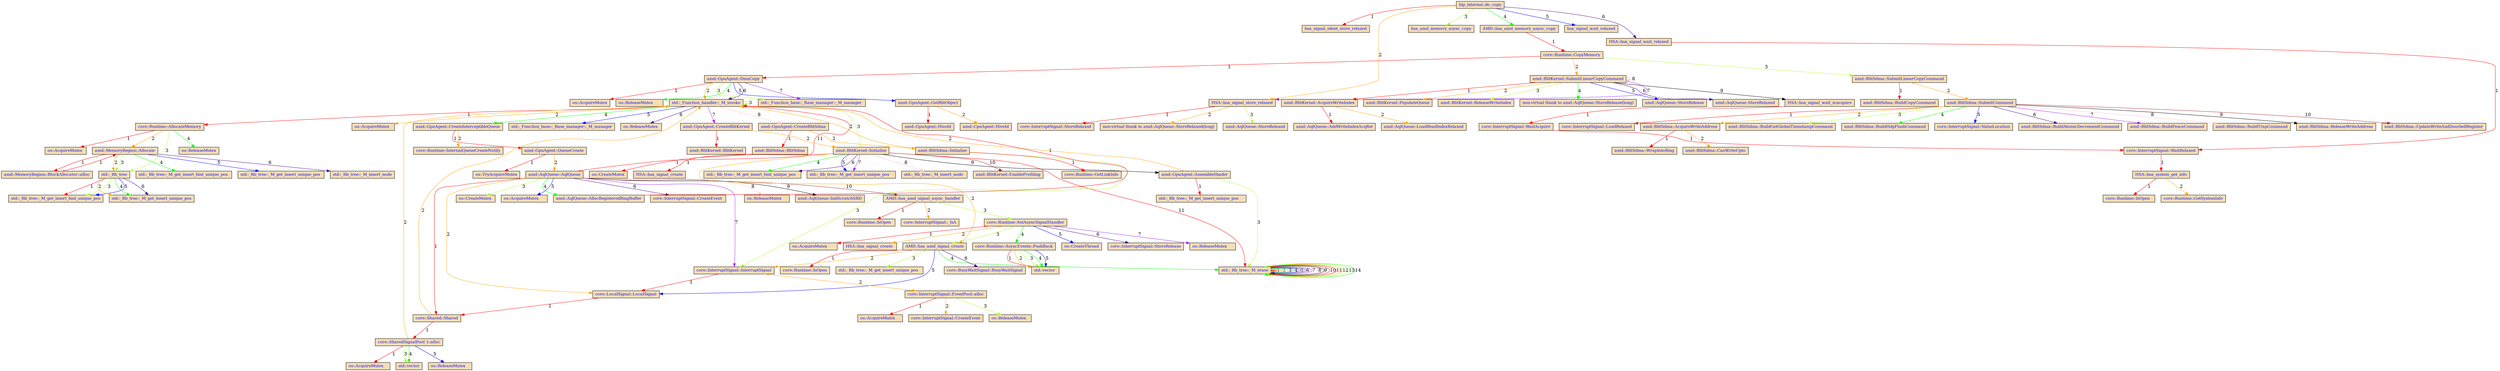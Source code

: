 digraph G{
rankdir=TB;
size="1920,1080"
node [fontsize=12,fontcolor=blue,style=filled,fillcolor=Wheat,shape=box height=.3 ordering=out];
"hip_internal::do_copy" -> "hsa_signal_silent_store_relaxed" [label=1,color=red]
"hip_internal::do_copy" -> "HSA::hsa_signal_store_relaxed" [label=2,color=orange]
"HSA::hsa_signal_store_relaxed" -> "core::InterruptSignal::StoreRelaxed" [label=1,color=red]
"HSA::hsa_signal_store_relaxed" -> "non-virtual thunk to amd::AqlQueue::StoreRelaxed(long)" [label=2,color=orange]
"HSA::hsa_signal_store_relaxed" -> "amd::AqlQueue::StoreRelaxed" [label=3,color=greenyellow]
"hip_internal::do_copy" -> "hsa_amd_memory_async_copy" [label=3,color=greenyellow]
"hip_internal::do_copy" -> "AMD::hsa_amd_memory_async_copy" [label=4,color=green]
"AMD::hsa_amd_memory_async_copy" -> "core::Runtime::CopyMemory" [label=1,color=red]
"core::Runtime::CopyMemory" -> "amd::GpuAgent::DmaCopy" [label=1,color=red]
"amd::GpuAgent::DmaCopy" -> "os::AcquireMutex" [label=1,color=red]
"amd::GpuAgent::DmaCopy" -> "std::_Function_handler::_M_invoke" [label=2,color=orange]
"std::_Function_handler::_M_invoke" -> "core::Runtime::AllocateMemory" [label=1,color=red]
"core::Runtime::AllocateMemory" -> "os::AcquireMutex " [label=1,color=red]
"core::Runtime::AllocateMemory" -> "amd::MemoryRegion::Allocate" [label=2,color=orange]
"amd::MemoryRegion::Allocate" -> "amd::MemoryRegion::BlockAllocator::alloc" [label=1,color=red]
"amd::MemoryRegion::BlockAllocator::alloc" -> "amd::MemoryRegion::Allocate" [label=1,color=red]
"amd::MemoryRegion::Allocate" -> "std::_Rb_tree" [label=2,color=orange]
"std::_Rb_tree" -> "std::_Rb_tree::_M_get_insert_hint_unique_pos" [label=1,color=red]
"std::_Rb_tree" -> "std::_Rb_tree::_M_get_insert_unique_pos" [label=2,color=orange]
"std::_Rb_tree" -> "std::_Rb_tree::_M_get_insert_hint_unique_pos" [label=3,color=greenyellow]
"std::_Rb_tree" -> "std::_Rb_tree::_M_get_insert_unique_pos" [label=4,color=green]
"std::_Rb_tree" -> "std::_Rb_tree::_M_get_insert_hint_unique_pos" [label=5,color=blue]
"std::_Rb_tree" -> "std::_Rb_tree::_M_get_insert_unique_pos" [label=6,color=indigo]
"amd::MemoryRegion::Allocate" -> "std::_Rb_tree" [label=3,color=greenyellow]
"amd::MemoryRegion::Allocate" -> "std::_Rb_tree::_M_get_insert_hint_unique_pos " [label=4,color=green]
"amd::MemoryRegion::Allocate" -> "std::_Rb_tree::_M_get_insert_unique_pos " [label=5,color=blue]
"amd::MemoryRegion::Allocate" -> "std::_Rb_tree::_M_insert_node" [label=6,color=indigo]
"core::Runtime::AllocateMemory" -> "std::_Rb_tree" [label=3,color=greenyellow]
"core::Runtime::AllocateMemory" -> "os::ReleaseMutex" [label=4,color=green]
"std::_Function_handler::_M_invoke" -> "os::AcquireMutex  " [label=2,color=orange]
"std::_Function_handler::_M_invoke" -> "std::_Function_handler::_M_invoke" [label=3,color=greenyellow]
"std::_Function_handler::_M_invoke" -> "amd::GpuAgent::CreateInterceptibleQueue" [label=4,color=green]
"amd::GpuAgent::CreateInterceptibleQueue" -> "amd::GpuAgent::QueueCreate" [label=1,color=red]
"amd::GpuAgent::QueueCreate" -> "os::TryAcquireMutex" [label=1,color=red]
"amd::GpuAgent::QueueCreate" -> "amd::AqlQueue::AqlQueue" [label=2,color=orange]
"amd::AqlQueue::AqlQueue" -> "core::Shared::Shared" [label=1,color=red]
"core::Shared::Shared" -> "core::SharedSignalPool_t::alloc" [label=1,color=red]
"core::SharedSignalPool_t::alloc" -> "os::AcquireMutex   " [label=1,color=red]
"core::SharedSignalPool_t::alloc" -> "std::_Function_handler::_M_invoke" [label=2,color=orange]
"std::_Function_handler::_M_invoke" -> "std::_Function_base::_Base_manager::_M_manager" [label=5,color=blue]
"std::_Function_handler::_M_invoke" -> "os::ReleaseMutex " [label=6,color=indigo]
"std::_Function_handler::_M_invoke" -> "amd::GpuAgent::CreateBlitKernel" [label=7,color=purple]
"amd::GpuAgent::CreateBlitKernel" -> "amd::BlitKernel::BlitKernel" [label=1,color=red]
"amd::GpuAgent::CreateBlitKernel" -> "amd::BlitKernel::Initialize" [label=2,color=orange]
"amd::BlitKernel::Initialize" -> "HSA::hsa_signal_create" [label=1,color=red]
"amd::BlitKernel::Initialize" -> "AMD::hsa_amd_signal_create" [label=2,color=orange]
"AMD::hsa_amd_signal_create" -> "core::Runtime::IsOpen" [label=1,color=red]
"AMD::hsa_amd_signal_create" -> "core::InterruptSignal::InterruptSignal" [label=2,color=orange]
"core::InterruptSignal::InterruptSignal" -> "core::LocalSignal::LocalSignal" [label=1,color=red]
"core::LocalSignal::LocalSignal" -> "core::Shared::Shared" [label=1,color=red]
"core::Shared::Shared" -> "std::_Function_handler::_M_invoke" [label=2,color=orange]
"std::_Function_handler::_M_invoke" -> "amd::GpuAgent::CreateBlitSdma" [label=8,color=pink]
"amd::GpuAgent::CreateBlitSdma" -> "amd::BlitSdma::BlitSdma" [label=1,color=red]
"amd::BlitSdma::BlitSdma" -> "os::CreateMutex" [label=1,color=red]
"amd::GpuAgent::CreateBlitSdma" -> "amd::BlitSdma::Initialize" [label=2,color=orange]
"amd::BlitSdma::Initialize" -> "core::Runtime::GetLinkInfo" [label=1,color=red]
"amd::BlitSdma::Initialize" -> "std::_Function_handler::_M_invoke" [label=2,color=orange]
"amd::BlitSdma::Initialize" -> "core::InterruptSignal::InterruptSignal" [label=3,color=greenyellow]
"core::InterruptSignal::InterruptSignal" -> "core::InterruptSignal::EventPool::alloc" [label=2,color=orange]
"core::InterruptSignal::EventPool::alloc" -> "os::AcquireMutex    " [label=1,color=red]
"core::InterruptSignal::EventPool::alloc" -> "core::InterruptSignal::CreateEvent" [label=2,color=orange]
"core::InterruptSignal::EventPool::alloc" -> "os::ReleaseMutex  " [label=3,color=greenyellow]
"AMD::hsa_amd_signal_create" -> "std::_Rb_tree::_M_get_insert_unique_pos  " [label=3,color=greenyellow]
"AMD::hsa_amd_signal_create" -> "std::_Rb_tree::_M_erase" [label=4,color=green]
"std::_Rb_tree::_M_erase" -> "std::_Rb_tree::_M_erase" [label=1,color=red]
"std::_Rb_tree::_M_erase" -> "std::_Rb_tree::_M_erase" [label=2,color=orange]
"std::_Rb_tree::_M_erase" -> "std::_Rb_tree::_M_erase" [label=3,color=greenyellow]
"std::_Rb_tree::_M_erase" -> "std::_Rb_tree::_M_erase" [label=4,color=green]
"std::_Rb_tree::_M_erase" -> "std::_Rb_tree::_M_erase" [label=5,color=blue]
"std::_Rb_tree::_M_erase" -> "std::_Rb_tree::_M_erase" [label=6,color=indigo]
"std::_Rb_tree::_M_erase" -> "std::_Rb_tree::_M_erase" [label=7,color=purple]
"std::_Rb_tree::_M_erase" -> "std::_Rb_tree::_M_erase" [label=8,color=pink]
"std::_Rb_tree::_M_erase" -> "std::_Rb_tree::_M_erase" [label=9,color=black]
"std::_Rb_tree::_M_erase" -> "std::_Rb_tree::_M_erase" [label=10,color=brown]
"std::_Rb_tree::_M_erase" -> "std::_Rb_tree::_M_erase" [label=11,color=red]
"std::_Rb_tree::_M_erase" -> "std::_Rb_tree::_M_erase" [label=12,color=orange]
"std::_Rb_tree::_M_erase" -> "std::_Rb_tree::_M_erase" [label=13,color=greenyellow]
"std::_Rb_tree::_M_erase" -> "std::_Rb_tree::_M_erase" [label=14,color=green]
"AMD::hsa_amd_signal_create" -> "core::LocalSignal::LocalSignal" [label=5,color=blue]
"AMD::hsa_amd_signal_create" -> "core::BusyWaitSignal::BusyWaitSignal" [label=6,color=indigo]
"amd::BlitKernel::Initialize" -> "std::_Function_handler::_M_invoke" [label=3,color=greenyellow]
"amd::BlitKernel::Initialize" -> "std::_Rb_tree::_M_get_insert_hint_unique_pos  " [label=4,color=green]
"amd::BlitKernel::Initialize" -> "std::_Rb_tree::_M_get_insert_unique_pos   " [label=5,color=blue]
"amd::BlitKernel::Initialize" -> "std::_Rb_tree::_M_get_insert_hint_unique_pos  " [label=6,color=indigo]
"amd::BlitKernel::Initialize" -> "std::_Rb_tree::_M_get_insert_unique_pos   " [label=7,color=purple]
"amd::BlitKernel::Initialize" -> "std::_Rb_tree::_M_insert_node " [label=8,color=pink]
"amd::BlitKernel::Initialize" -> "amd::GpuAgent::AssembleShader" [label=9,color=black]
"amd::GpuAgent::AssembleShader" -> "std::_Rb_tree::_M_get_insert_unique_pos    " [label=1,color=red]
"amd::GpuAgent::AssembleShader" -> "std::_Function_handler::_M_invoke" [label=2,color=orange]
"amd::GpuAgent::AssembleShader" -> "std::_Rb_tree::_M_erase" [label=3,color=greenyellow]
"amd::BlitKernel::Initialize" -> "amd::BlitKernel::EnableProfiling" [label=10,color=brown]
"amd::BlitKernel::Initialize" -> "std::_Rb_tree::_M_erase" [label=11,color=red]
"core::SharedSignalPool_t::alloc" -> "std::vector" [label=3,color=greenyellow]
"core::SharedSignalPool_t::alloc" -> "std::vector" [label=4,color=green]
"core::SharedSignalPool_t::alloc" -> "os::ReleaseMutex   " [label=5,color=blue]
"amd::AqlQueue::AqlQueue" -> "core::LocalSignal::LocalSignal" [label=2,color=orange]
"amd::AqlQueue::AqlQueue" -> "os::CreateMutex " [label=3,color=greenyellow]
"amd::AqlQueue::AqlQueue" -> "amd::AqlQueue::AllocRegisteredRingBuffer" [label=4,color=green]
"amd::AqlQueue::AllocRegisteredRingBuffer" -> "std::_Function_handler::_M_invoke" [label=1,color=red]
"amd::AqlQueue::AqlQueue" -> "os::AcquireMutex     " [label=5,color=blue]
"amd::AqlQueue::AqlQueue" -> "core::InterruptSignal::CreateEvent " [label=6,color=indigo]
"amd::AqlQueue::AqlQueue" -> "core::InterruptSignal::InterruptSignal" [label=7,color=purple]
"amd::AqlQueue::AqlQueue" -> "os::ReleaseMutex    " [label=8,color=pink]
"amd::AqlQueue::AqlQueue" -> "amd::AqlQueue::InitScratchSRD" [label=9,color=black]
"amd::AqlQueue::AqlQueue" -> "AMD::hsa_amd_signal_async_handler" [label=10,color=brown]
"AMD::hsa_amd_signal_async_handler" -> "core::Runtime::IsOpen " [label=1,color=red]
"AMD::hsa_amd_signal_async_handler" -> "core::InterruptSignal::_IsA" [label=2,color=orange]
"AMD::hsa_amd_signal_async_handler" -> "core::Runtime::SetAsyncSignalHandler" [label=3,color=greenyellow]
"core::Runtime::SetAsyncSignalHandler" -> "os::AcquireMutex      " [label=1,color=red]
"core::Runtime::SetAsyncSignalHandler" -> "HSA::hsa_signal_create " [label=2,color=orange]
"core::Runtime::SetAsyncSignalHandler" -> "AMD::hsa_amd_signal_create" [label=3,color=greenyellow]
"core::Runtime::SetAsyncSignalHandler" -> "core::Runtime::AsyncEvents::PushBack" [label=4,color=green]
"core::Runtime::AsyncEvents::PushBack" -> "std::vector " [label=1,color=red]
"core::Runtime::AsyncEvents::PushBack" -> "std::vector " [label=2,color=orange]
"core::Runtime::AsyncEvents::PushBack" -> "std::vector " [label=3,color=greenyellow]
"core::Runtime::AsyncEvents::PushBack" -> "std::vector " [label=4,color=green]
"core::Runtime::AsyncEvents::PushBack" -> "std::vector " [label=5,color=blue]
"core::Runtime::SetAsyncSignalHandler" -> "os::CreateThread" [label=5,color=blue]
"core::Runtime::SetAsyncSignalHandler" -> "core::InterruptSignal::StoreRelease" [label=6,color=indigo]
"core::Runtime::SetAsyncSignalHandler" -> "os::ReleaseMutex     " [label=7,color=purple]
"amd::AqlQueue::AqlQueue" -> "std::_Function_handler::_M_invoke" [label=11,color=red]
"amd::GpuAgent::CreateInterceptibleQueue" -> "core::Runtime::InternalQueueCreateNotify" [label=2,color=orange]
"amd::GpuAgent::DmaCopy" -> "std::_Function_base::_Base_manager::_M_manager " [label=3,color=greenyellow]
"amd::GpuAgent::DmaCopy" -> "os::ReleaseMutex      " [label=4,color=green]
"amd::GpuAgent::DmaCopy" -> "amd::GpuAgent::GetBlitObject" [label=5,color=blue]
"amd::GpuAgent::GetBlitObject" -> "amd::GpuAgent::HiveId" [label=1,color=red]
"amd::GpuAgent::GetBlitObject" -> "amd::CpuAgent::HiveId" [label=2,color=orange]
"amd::GpuAgent::DmaCopy" -> "std::_Function_handler::_M_invoke" [label=6,color=indigo]
"amd::GpuAgent::DmaCopy" -> "std::_Function_base::_Base_manager::_M_manager " [label=7,color=purple]
"core::Runtime::CopyMemory" -> "amd::BlitKernel::SubmitLinearCopyCommand" [label=2,color=orange]
"amd::BlitKernel::SubmitLinearCopyCommand" -> "amd::BlitKernel::AcquireWriteIndex" [label=1,color=red]
"amd::BlitKernel::AcquireWriteIndex" -> "amd::AqlQueue::AddWriteIndexAcqRel" [label=1,color=red]
"amd::BlitKernel::AcquireWriteIndex" -> "amd::AqlQueue::LoadReadIndexRelaxed" [label=2,color=orange]
"amd::BlitKernel::SubmitLinearCopyCommand" -> "amd::BlitKernel::PopulateQueue" [label=2,color=orange]
"amd::BlitKernel::SubmitLinearCopyCommand" -> "amd::BlitKernel::ReleaseWriteIndex" [label=3,color=greenyellow]
"amd::BlitKernel::SubmitLinearCopyCommand" -> "non-virtual thunk to amd::AqlQueue::StoreRelease(long)" [label=4,color=green]
"amd::BlitKernel::SubmitLinearCopyCommand" -> "amd::AqlQueue::StoreRelease" [label=5,color=blue]
"amd::BlitKernel::SubmitLinearCopyCommand" -> "amd::AqlQueue::StoreRelaxed " [label=6,color=indigo]
"amd::BlitKernel::SubmitLinearCopyCommand" -> "HSA::hsa_signal_store_relaxed" [label=7,color=purple]
"amd::BlitKernel::SubmitLinearCopyCommand" -> "amd::BlitKernel::SubmitLinearCopyCommand" [label=8,color=pink]
"amd::BlitKernel::SubmitLinearCopyCommand" -> "HSA::hsa_signal_wait_scacquire" [label=9,color=black]
"HSA::hsa_signal_wait_scacquire" -> "core::InterruptSignal::WaitAcquire" [label=1,color=red]
"core::InterruptSignal::WaitAcquire" -> "core::InterruptSignal::WaitRelaxed" [label=1,color=red]
"core::InterruptSignal::WaitRelaxed" -> "HSA::hsa_system_get_info" [label=1,color=red]
"HSA::hsa_system_get_info" -> "core::Runtime::IsOpen  " [label=1,color=red]
"HSA::hsa_system_get_info" -> "core::Runtime::GetSystemInfo" [label=2,color=orange]
"core::Runtime::CopyMemory" -> "amd::BlitSdma::SubmitLinearCopyCommand" [label=3,color=greenyellow]
"amd::BlitSdma::SubmitLinearCopyCommand" -> "amd::BlitSdma::BuildCopyCommand" [label=1,color=red]
"amd::BlitSdma::SubmitLinearCopyCommand" -> "amd::BlitSdma::SubmitCommand" [label=2,color=orange]
"amd::BlitSdma::SubmitCommand" -> "core::InterruptSignal::LoadRelaxed" [label=1,color=red]
"amd::BlitSdma::SubmitCommand" -> "amd::BlitSdma::AcquireWriteAddress" [label=2,color=orange]
"amd::BlitSdma::AcquireWriteAddress" -> "amd::BlitSdma::WrapIntoRing" [label=1,color=red]
"amd::BlitSdma::AcquireWriteAddress" -> "amd::BlitSdma::CanWriteUpto" [label=2,color=orange]
"amd::BlitSdma::SubmitCommand" -> "amd::BlitSdma::BuildGetGlobalTimestampCommand" [label=3,color=greenyellow]
"amd::BlitSdma::SubmitCommand" -> "amd::BlitSdma::BuildHdpFlushCommand" [label=4,color=green]
"amd::BlitSdma::SubmitCommand" -> "core::InterruptSignal::ValueLocation" [label=5,color=blue]
"amd::BlitSdma::SubmitCommand" -> "amd::BlitSdma::BuildAtomicDecrementCommand" [label=6,color=indigo]
"amd::BlitSdma::SubmitCommand" -> "amd::BlitSdma::BuildFenceCommand" [label=7,color=purple]
"amd::BlitSdma::SubmitCommand" -> "amd::BlitSdma::BuildTrapCommand" [label=8,color=pink]
"amd::BlitSdma::SubmitCommand" -> "amd::BlitSdma::ReleaseWriteAddress" [label=9,color=black]
"amd::BlitSdma::SubmitCommand" -> "amd::BlitSdma::UpdateWriteAndDoorbellRegister" [label=10,color=brown]
"hip_internal::do_copy" -> "hsa_signal_wait_relaxed" [label=5,color=blue]
"hip_internal::do_copy" -> "HSA::hsa_signal_wait_relaxed" [label=6,color=indigo]
"HSA::hsa_signal_wait_relaxed" -> "core::InterruptSignal::WaitRelaxed" [label=1,color=red]
}
